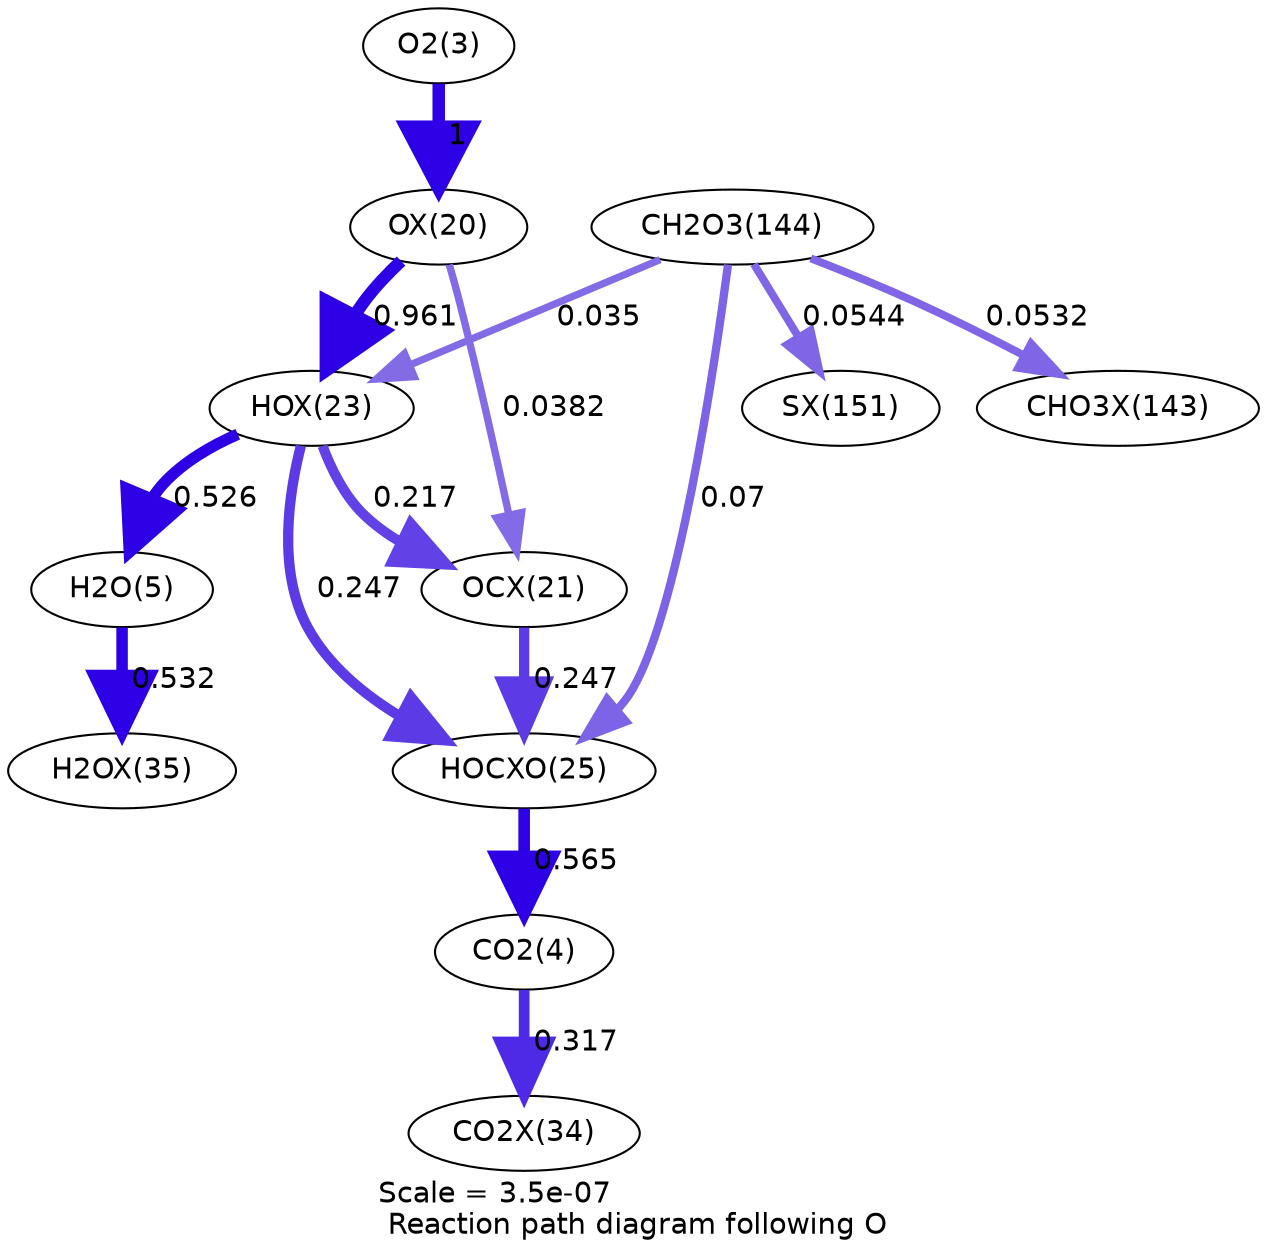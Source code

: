 digraph reaction_paths {
center=1;
s5 -> s26[fontname="Helvetica", penwidth=6, arrowsize=3, color="0.7, 1.5, 0.9"
, label=" 1"];
s26 -> s29[fontname="Helvetica", penwidth=5.97, arrowsize=2.99, color="0.7, 1.46, 0.9"
, label=" 0.961"];
s26 -> s27[fontname="Helvetica", penwidth=3.54, arrowsize=1.77, color="0.7, 0.538, 0.9"
, label=" 0.0382"];
s29 -> s7[fontname="Helvetica", penwidth=5.51, arrowsize=2.76, color="0.7, 1.03, 0.9"
, label=" 0.526"];
s29 -> s27[fontname="Helvetica", penwidth=4.85, arrowsize=2.42, color="0.7, 0.717, 0.9"
, label=" 0.217"];
s29 -> s31[fontname="Helvetica", penwidth=4.94, arrowsize=2.47, color="0.7, 0.747, 0.9"
, label=" 0.247"];
s22 -> s29[fontname="Helvetica", penwidth=3.47, arrowsize=1.73, color="0.7, 0.535, 0.9"
, label=" 0.035"];
s7 -> s36[fontname="Helvetica", penwidth=5.52, arrowsize=2.76, color="0.7, 1.03, 0.9"
, label=" 0.532"];
s27 -> s31[fontname="Helvetica", penwidth=4.94, arrowsize=2.47, color="0.7, 0.747, 0.9"
, label=" 0.247"];
s31 -> s6[fontname="Helvetica", penwidth=5.57, arrowsize=2.78, color="0.7, 1.06, 0.9"
, label=" 0.565"];
s6 -> s35[fontname="Helvetica", penwidth=5.13, arrowsize=2.57, color="0.7, 0.817, 0.9"
, label=" 0.317"];
s22 -> s31[fontname="Helvetica", penwidth=3.99, arrowsize=2, color="0.7, 0.57, 0.9"
, label=" 0.07"];
s22 -> s49[fontname="Helvetica", penwidth=3.8, arrowsize=1.9, color="0.7, 0.554, 0.9"
, label=" 0.0544"];
s22 -> s48[fontname="Helvetica", penwidth=3.78, arrowsize=1.89, color="0.7, 0.553, 0.9"
, label=" 0.0532"];
s5 [ fontname="Helvetica", label="O2(3)"];
s6 [ fontname="Helvetica", label="CO2(4)"];
s7 [ fontname="Helvetica", label="H2O(5)"];
s22 [ fontname="Helvetica", label="CH2O3(144)"];
s26 [ fontname="Helvetica", label="OX(20)"];
s27 [ fontname="Helvetica", label="OCX(21)"];
s29 [ fontname="Helvetica", label="HOX(23)"];
s31 [ fontname="Helvetica", label="HOCXO(25)"];
s35 [ fontname="Helvetica", label="CO2X(34)"];
s36 [ fontname="Helvetica", label="H2OX(35)"];
s48 [ fontname="Helvetica", label="CHO3X(143)"];
s49 [ fontname="Helvetica", label="SX(151)"];
 label = "Scale = 3.5e-07\l Reaction path diagram following O";
 fontname = "Helvetica";
}
